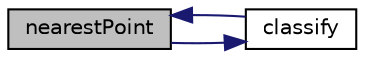 digraph "nearestPoint"
{
  bgcolor="transparent";
  edge [fontname="Helvetica",fontsize="10",labelfontname="Helvetica",labelfontsize="10"];
  node [fontname="Helvetica",fontsize="10",shape=record];
  rankdir="LR";
  Node403 [label="nearestPoint",height=0.2,width=0.4,color="black", fillcolor="grey75", style="filled", fontcolor="black"];
  Node403 -> Node404 [color="midnightblue",fontsize="10",style="solid",fontname="Helvetica"];
  Node404 [label="classify",height=0.2,width=0.4,color="black",URL="$a28761.html#acf97b93c5c63b41f74e227c4bd3735a8",tooltip="Classify nearest point to p in triangle plane. "];
  Node404 -> Node403 [color="midnightblue",fontsize="10",style="solid",fontname="Helvetica"];
}
